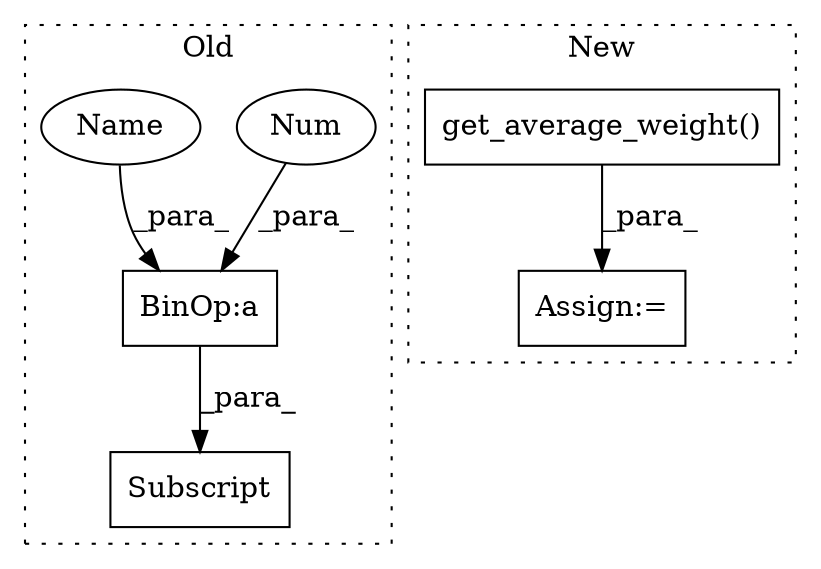 digraph G {
subgraph cluster0 {
1 [label="Subscript" a="63" s="3596,0" l="31,0" shape="box"];
4 [label="BinOp:a" a="82" s="3622" l="3" shape="box"];
5 [label="Num" a="76" s="3625" l="1" shape="ellipse"];
6 [label="Name" a="87" s="3611" l="11" shape="ellipse"];
label = "Old";
style="dotted";
}
subgraph cluster1 {
2 [label="get_average_weight()" a="75" s="3727,3776" l="35,1" shape="box"];
3 [label="Assign:=" a="68" s="3724" l="3" shape="box"];
label = "New";
style="dotted";
}
2 -> 3 [label="_para_"];
4 -> 1 [label="_para_"];
5 -> 4 [label="_para_"];
6 -> 4 [label="_para_"];
}